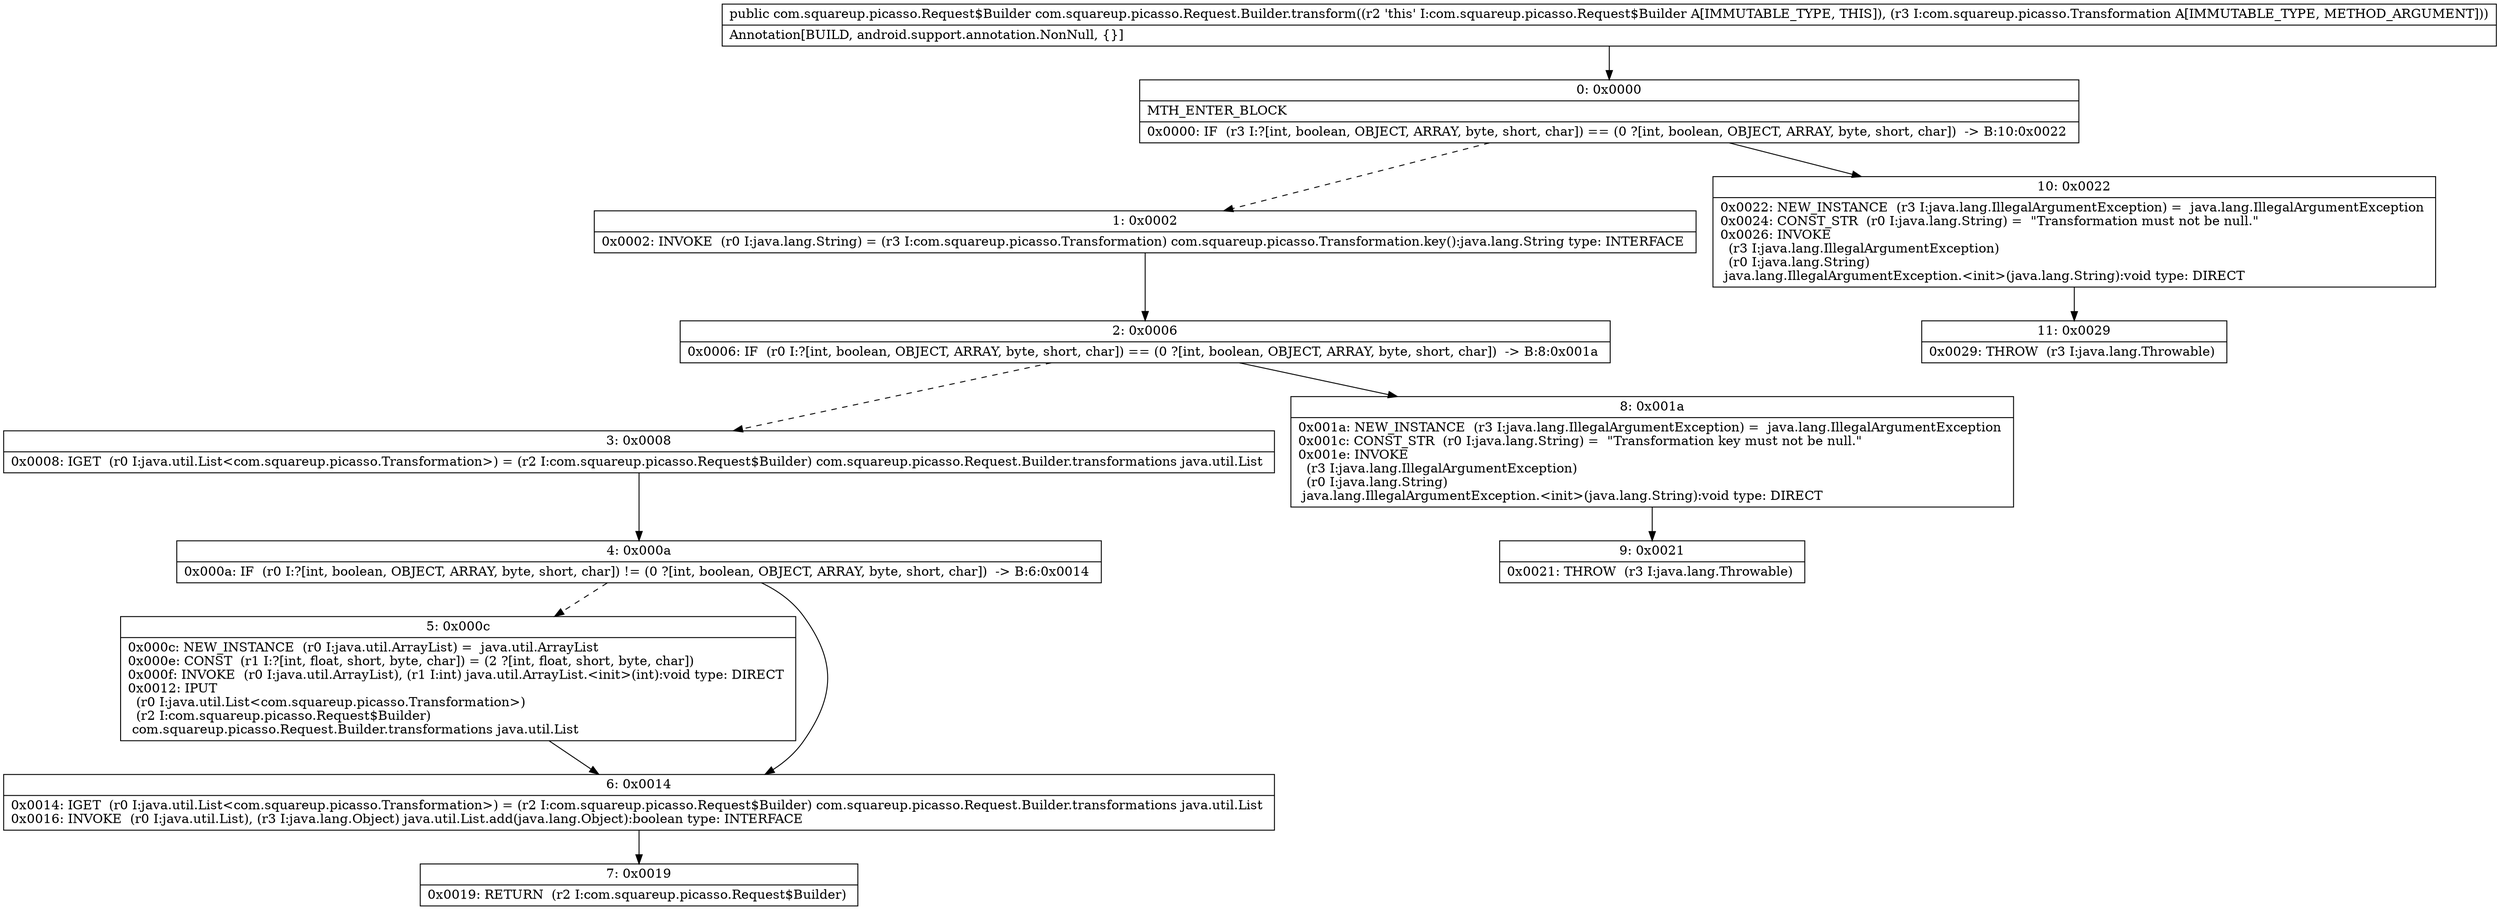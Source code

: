digraph "CFG forcom.squareup.picasso.Request.Builder.transform(Lcom\/squareup\/picasso\/Transformation;)Lcom\/squareup\/picasso\/Request$Builder;" {
Node_0 [shape=record,label="{0\:\ 0x0000|MTH_ENTER_BLOCK\l|0x0000: IF  (r3 I:?[int, boolean, OBJECT, ARRAY, byte, short, char]) == (0 ?[int, boolean, OBJECT, ARRAY, byte, short, char])  \-\> B:10:0x0022 \l}"];
Node_1 [shape=record,label="{1\:\ 0x0002|0x0002: INVOKE  (r0 I:java.lang.String) = (r3 I:com.squareup.picasso.Transformation) com.squareup.picasso.Transformation.key():java.lang.String type: INTERFACE \l}"];
Node_2 [shape=record,label="{2\:\ 0x0006|0x0006: IF  (r0 I:?[int, boolean, OBJECT, ARRAY, byte, short, char]) == (0 ?[int, boolean, OBJECT, ARRAY, byte, short, char])  \-\> B:8:0x001a \l}"];
Node_3 [shape=record,label="{3\:\ 0x0008|0x0008: IGET  (r0 I:java.util.List\<com.squareup.picasso.Transformation\>) = (r2 I:com.squareup.picasso.Request$Builder) com.squareup.picasso.Request.Builder.transformations java.util.List \l}"];
Node_4 [shape=record,label="{4\:\ 0x000a|0x000a: IF  (r0 I:?[int, boolean, OBJECT, ARRAY, byte, short, char]) != (0 ?[int, boolean, OBJECT, ARRAY, byte, short, char])  \-\> B:6:0x0014 \l}"];
Node_5 [shape=record,label="{5\:\ 0x000c|0x000c: NEW_INSTANCE  (r0 I:java.util.ArrayList) =  java.util.ArrayList \l0x000e: CONST  (r1 I:?[int, float, short, byte, char]) = (2 ?[int, float, short, byte, char]) \l0x000f: INVOKE  (r0 I:java.util.ArrayList), (r1 I:int) java.util.ArrayList.\<init\>(int):void type: DIRECT \l0x0012: IPUT  \l  (r0 I:java.util.List\<com.squareup.picasso.Transformation\>)\l  (r2 I:com.squareup.picasso.Request$Builder)\l com.squareup.picasso.Request.Builder.transformations java.util.List \l}"];
Node_6 [shape=record,label="{6\:\ 0x0014|0x0014: IGET  (r0 I:java.util.List\<com.squareup.picasso.Transformation\>) = (r2 I:com.squareup.picasso.Request$Builder) com.squareup.picasso.Request.Builder.transformations java.util.List \l0x0016: INVOKE  (r0 I:java.util.List), (r3 I:java.lang.Object) java.util.List.add(java.lang.Object):boolean type: INTERFACE \l}"];
Node_7 [shape=record,label="{7\:\ 0x0019|0x0019: RETURN  (r2 I:com.squareup.picasso.Request$Builder) \l}"];
Node_8 [shape=record,label="{8\:\ 0x001a|0x001a: NEW_INSTANCE  (r3 I:java.lang.IllegalArgumentException) =  java.lang.IllegalArgumentException \l0x001c: CONST_STR  (r0 I:java.lang.String) =  \"Transformation key must not be null.\" \l0x001e: INVOKE  \l  (r3 I:java.lang.IllegalArgumentException)\l  (r0 I:java.lang.String)\l java.lang.IllegalArgumentException.\<init\>(java.lang.String):void type: DIRECT \l}"];
Node_9 [shape=record,label="{9\:\ 0x0021|0x0021: THROW  (r3 I:java.lang.Throwable) \l}"];
Node_10 [shape=record,label="{10\:\ 0x0022|0x0022: NEW_INSTANCE  (r3 I:java.lang.IllegalArgumentException) =  java.lang.IllegalArgumentException \l0x0024: CONST_STR  (r0 I:java.lang.String) =  \"Transformation must not be null.\" \l0x0026: INVOKE  \l  (r3 I:java.lang.IllegalArgumentException)\l  (r0 I:java.lang.String)\l java.lang.IllegalArgumentException.\<init\>(java.lang.String):void type: DIRECT \l}"];
Node_11 [shape=record,label="{11\:\ 0x0029|0x0029: THROW  (r3 I:java.lang.Throwable) \l}"];
MethodNode[shape=record,label="{public com.squareup.picasso.Request$Builder com.squareup.picasso.Request.Builder.transform((r2 'this' I:com.squareup.picasso.Request$Builder A[IMMUTABLE_TYPE, THIS]), (r3 I:com.squareup.picasso.Transformation A[IMMUTABLE_TYPE, METHOD_ARGUMENT]))  | Annotation[BUILD, android.support.annotation.NonNull, \{\}]\l}"];
MethodNode -> Node_0;
Node_0 -> Node_1[style=dashed];
Node_0 -> Node_10;
Node_1 -> Node_2;
Node_2 -> Node_3[style=dashed];
Node_2 -> Node_8;
Node_3 -> Node_4;
Node_4 -> Node_5[style=dashed];
Node_4 -> Node_6;
Node_5 -> Node_6;
Node_6 -> Node_7;
Node_8 -> Node_9;
Node_10 -> Node_11;
}

